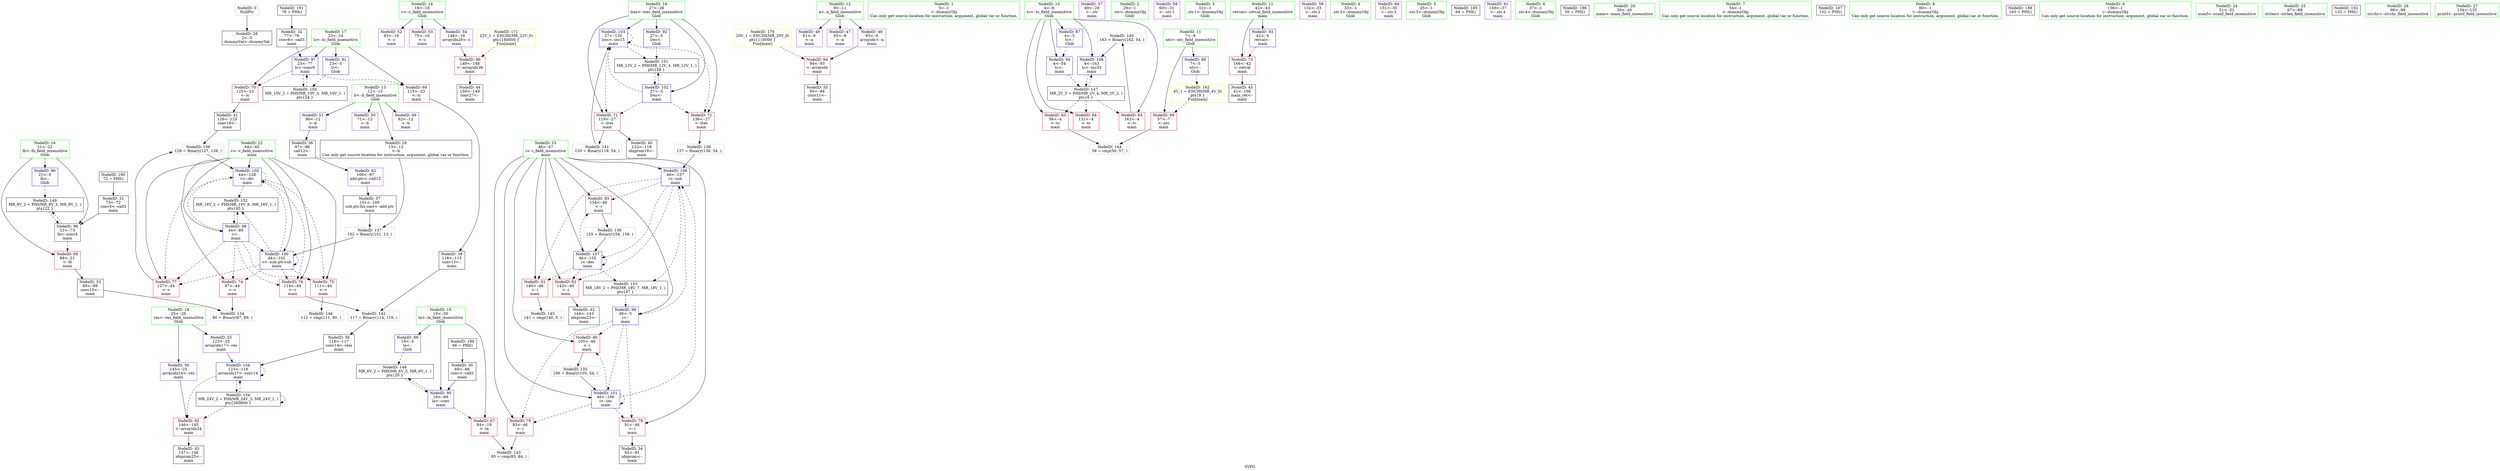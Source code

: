 digraph "SVFG" {
	label="SVFG";

	Node0x562af93e3f30 [shape=record,color=grey,label="{NodeID: 0\nNullPtr}"];
	Node0x562af93e3f30 -> Node0x562af93faa80[style=solid];
	Node0x562af93fbbf0 [shape=record,color=blue,label="{NodeID: 97\n23\<--77\nlc\<--conv6\nmain\n}"];
	Node0x562af93fbbf0 -> Node0x562af93fdc50[style=dashed];
	Node0x562af93fbbf0 -> Node0x562af93fdd20[style=dashed];
	Node0x562af93fbbf0 -> Node0x562af9408e90[style=dashed];
	Node0x562af93e34e0 [shape=record,color=green,label="{NodeID: 14\n16\<--18\nc\<--c_field_insensitive\nGlob }"];
	Node0x562af93e34e0 -> Node0x562af93fce80[style=solid];
	Node0x562af93e34e0 -> Node0x562af93fcf50[style=solid];
	Node0x562af93e34e0 -> Node0x562af93fd020[style=solid];
	Node0x562af93faa80 [shape=record,color=black,label="{NodeID: 28\n2\<--3\ndummyVal\<--dummyVal\n}"];
	Node0x562af93fb640 [shape=record,color=black,label="{NodeID: 42\n144\<--143\nidxprom23\<--\nmain\n}"];
	Node0x562af93fc940 [shape=record,color=grey,label="{NodeID: 139\n128 = Binary(127, 126, )\n}"];
	Node0x562af93fc940 -> Node0x562af93fc270[style=solid];
	Node0x562af93fd1c0 [shape=record,color=purple,label="{NodeID: 56\n145\<--25\narrayidx24\<--res\nmain\n}"];
	Node0x562af93fd1c0 -> Node0x562af93fe950[style=solid];
	Node0x562af9409d90 [shape=record,color=black,label="{NodeID: 153\nMR_18V_2 = PHI(MR_18V_7, MR_18V_1, )\npts\{47 \}\n}"];
	Node0x562af9409d90 -> Node0x562af93fbd90[style=dashed];
	Node0x562af93fdd20 [shape=record,color=red,label="{NodeID: 70\n125\<--23\n\<--lc\nmain\n}"];
	Node0x562af93fdd20 -> Node0x562af93fb570[style=solid];
	Node0x562af93fe880 [shape=record,color=red,label="{NodeID: 84\n94\<--93\n\<--arrayidx\nmain\n}"];
	Node0x562af93fe880 -> Node0x562af93fb090[style=solid];
	Node0x562af93e44e0 [shape=record,color=green,label="{NodeID: 1\n5\<--1\n\<--dummyObj\nCan only get source location for instruction, argument, global var or function.}"];
	Node0x562af93fbcc0 [shape=record,color=blue,label="{NodeID: 98\n44\<--80\nv\<--\nmain\n}"];
	Node0x562af93fbcc0 -> Node0x562af93fe060[style=dashed];
	Node0x562af93fbcc0 -> Node0x562af93fe130[style=dashed];
	Node0x562af93fbcc0 -> Node0x562af93fe200[style=dashed];
	Node0x562af93fbcc0 -> Node0x562af93fe2d0[style=dashed];
	Node0x562af93fbcc0 -> Node0x562af93fbe60[style=dashed];
	Node0x562af93fbcc0 -> Node0x562af93fc270[style=dashed];
	Node0x562af93fbcc0 -> Node0x562af9409890[style=dashed];
	Node0x562af93f9e10 [shape=record,color=green,label="{NodeID: 15\n19\<--20\nla\<--la_field_insensitive\nGlob }"];
	Node0x562af93f9e10 -> Node0x562af93fdab0[style=solid];
	Node0x562af93f9e10 -> Node0x562af93fecf0[style=solid];
	Node0x562af93f9e10 -> Node0x562af93ff290[style=solid];
	Node0x562af93fab80 [shape=record,color=black,label="{NodeID: 29\n13\<--12\n\<--b\nCan only get source location for instruction, argument, global var or function.}"];
	Node0x562af93fab80 -> Node0x562af93fc640[style=solid];
	Node0x562af93fb710 [shape=record,color=black,label="{NodeID: 43\n147\<--146\nidxprom25\<--\nmain\n}"];
	Node0x562af94029b0 [shape=record,color=grey,label="{NodeID: 140\n163 = Binary(162, 54, )\n}"];
	Node0x562af94029b0 -> Node0x562af9400550[style=solid];
	Node0x562af93fd290 [shape=record,color=purple,label="{NodeID: 57\n49\<--29\n\<--.str\nmain\n}"];
	Node0x562af940a290 [shape=record,color=black,label="{NodeID: 154\nMR_24V_2 = PHI(MR_24V_3, MR_24V_1, )\npts\{260000 \}\n}"];
	Node0x562af940a290 -> Node0x562af93fe950[style=dashed];
	Node0x562af940a290 -> Node0x562af93fc1a0[style=dashed];
	Node0x562af940a290 -> Node0x562af940a290[style=dashed];
	Node0x562af93fddf0 [shape=record,color=red,label="{NodeID: 71\n119\<--27\n\<--lres\nmain\n}"];
	Node0x562af93fddf0 -> Node0x562af93fb4a0[style=solid];
	Node0x562af93fddf0 -> Node0x562af9402ab0[style=solid];
	Node0x562af93fe950 [shape=record,color=red,label="{NodeID: 85\n146\<--145\n\<--arrayidx24\nmain\n}"];
	Node0x562af93fe950 -> Node0x562af93fb710[style=solid];
	Node0x562af93e2ca0 [shape=record,color=green,label="{NodeID: 2\n29\<--1\n.str\<--dummyObj\nGlob }"];
	Node0x562af93fbd90 [shape=record,color=blue,label="{NodeID: 99\n46\<--5\ni\<--\nmain\n}"];
	Node0x562af93fbd90 -> Node0x562af93fe3a0[style=dashed];
	Node0x562af93fbd90 -> Node0x562af93fe470[style=dashed];
	Node0x562af93fbd90 -> Node0x562af93fe540[style=dashed];
	Node0x562af93fbd90 -> Node0x562af93fbf30[style=dashed];
	Node0x562af93fbd90 -> Node0x562af94003b0[style=dashed];
	Node0x562af93f9f10 [shape=record,color=green,label="{NodeID: 16\n21\<--22\nlb\<--lb_field_insensitive\nGlob }"];
	Node0x562af93f9f10 -> Node0x562af93fdb80[style=solid];
	Node0x562af93f9f10 -> Node0x562af93fedf0[style=solid];
	Node0x562af93f9f10 -> Node0x562af93fbb20[style=solid];
	Node0x562af93fac80 [shape=record,color=black,label="{NodeID: 30\n69\<--66\nconv\<--call2\nmain\n}"];
	Node0x562af93fac80 -> Node0x562af93ff290[style=solid];
	Node0x562af93fb7e0 [shape=record,color=black,label="{NodeID: 44\n150\<--149\nconv27\<--\nmain\n}"];
	Node0x562af9402ab0 [shape=record,color=grey,label="{NodeID: 141\n120 = Binary(119, 54, )\n}"];
	Node0x562af9402ab0 -> Node0x562af93fc0d0[style=solid];
	Node0x562af93fd360 [shape=record,color=purple,label="{NodeID: 58\n60\<--31\n\<--.str.1\nmain\n}"];
	Node0x562af93fdec0 [shape=record,color=red,label="{NodeID: 72\n136\<--27\n\<--lres\nmain\n}"];
	Node0x562af93fdec0 -> Node0x562af93fc7c0[style=solid];
	Node0x562af93fea20 [shape=record,color=red,label="{NodeID: 86\n149\<--148\n\<--arrayidx26\nmain\n}"];
	Node0x562af93fea20 -> Node0x562af93fb7e0[style=solid];
	Node0x562af93f94c0 [shape=record,color=green,label="{NodeID: 3\n31\<--1\n.str.1\<--dummyObj\nGlob }"];
	Node0x562af93fbe60 [shape=record,color=blue,label="{NodeID: 100\n44\<--102\nv\<--sub.ptr.sub\nmain\n}"];
	Node0x562af93fbe60 -> Node0x562af93fe060[style=dashed];
	Node0x562af93fbe60 -> Node0x562af93fe130[style=dashed];
	Node0x562af93fbe60 -> Node0x562af93fe200[style=dashed];
	Node0x562af93fbe60 -> Node0x562af93fe2d0[style=dashed];
	Node0x562af93fbe60 -> Node0x562af93fbe60[style=dashed];
	Node0x562af93fbe60 -> Node0x562af93fc270[style=dashed];
	Node0x562af93fbe60 -> Node0x562af9409890[style=dashed];
	Node0x562af93fa010 [shape=record,color=green,label="{NodeID: 17\n23\<--24\nlc\<--lc_field_insensitive\nGlob }"];
	Node0x562af93fa010 -> Node0x562af93fdc50[style=solid];
	Node0x562af93fa010 -> Node0x562af93fdd20[style=solid];
	Node0x562af93fa010 -> Node0x562af93feef0[style=solid];
	Node0x562af93fa010 -> Node0x562af93fbbf0[style=solid];
	Node0x562af93fad50 [shape=record,color=black,label="{NodeID: 31\n73\<--72\nconv4\<--call3\nmain\n}"];
	Node0x562af93fad50 -> Node0x562af93fbb20[style=solid];
	Node0x562af93fb8b0 [shape=record,color=black,label="{NodeID: 45\n41\<--166\nmain_ret\<--\nmain\n}"];
	Node0x562af9402c30 [shape=record,color=grey,label="{NodeID: 142\n117 = Binary(114, 116, )\n}"];
	Node0x562af9402c30 -> Node0x562af93fb3d0[style=solid];
	Node0x562af93fd430 [shape=record,color=purple,label="{NodeID: 59\n132\<--33\n\<--.str.2\nmain\n}"];
	Node0x562af93fdf90 [shape=record,color=red,label="{NodeID: 73\n166\<--42\n\<--retval\nmain\n}"];
	Node0x562af93fdf90 -> Node0x562af93fb8b0[style=solid];
	Node0x562af940d7b0 [shape=record,color=yellow,style=double,label="{NodeID: 170\n20V_1 = ENCHI(MR_20V_0)\npts\{110000 \}\nFun[main]}"];
	Node0x562af940d7b0 -> Node0x562af93fe880[style=dashed];
	Node0x562af93feaf0 [shape=record,color=blue,label="{NodeID: 87\n4\<--5\ntc\<--\nGlob }"];
	Node0x562af93feaf0 -> Node0x562af93ff1c0[style=dashed];
	Node0x562af93f9550 [shape=record,color=green,label="{NodeID: 4\n33\<--1\n.str.2\<--dummyObj\nGlob }"];
	Node0x562af93fbf30 [shape=record,color=blue,label="{NodeID: 101\n46\<--106\ni\<--inc\nmain\n}"];
	Node0x562af93fbf30 -> Node0x562af93fe3a0[style=dashed];
	Node0x562af93fbf30 -> Node0x562af93fe470[style=dashed];
	Node0x562af93fbf30 -> Node0x562af93fe540[style=dashed];
	Node0x562af93fbf30 -> Node0x562af93fbf30[style=dashed];
	Node0x562af93fbf30 -> Node0x562af94003b0[style=dashed];
	Node0x562af93fa110 [shape=record,color=green,label="{NodeID: 18\n25\<--26\nres\<--res_field_insensitive\nGlob }"];
	Node0x562af93fa110 -> Node0x562af93fd0f0[style=solid];
	Node0x562af93fa110 -> Node0x562af93fd1c0[style=solid];
	Node0x562af93fae20 [shape=record,color=black,label="{NodeID: 32\n77\<--76\nconv6\<--call5\nmain\n}"];
	Node0x562af93fae20 -> Node0x562af93fbbf0[style=solid];
	Node0x562af93fb980 [shape=record,color=purple,label="{NodeID: 46\n61\<--9\n\<--a\nmain\n}"];
	Node0x562af9402db0 [shape=record,color=grey,label="{NodeID: 143\n85 = cmp(83, 84, )\n}"];
	Node0x562af93fd500 [shape=record,color=purple,label="{NodeID: 60\n151\<--35\n\<--.str.3\nmain\n}"];
	Node0x562af93fe060 [shape=record,color=red,label="{NodeID: 74\n87\<--44\n\<--v\nmain\n}"];
	Node0x562af93fe060 -> Node0x562af9401860[style=solid];
	Node0x562af940d890 [shape=record,color=yellow,style=double,label="{NodeID: 171\n22V_1 = ENCHI(MR_22V_0)\npts\{180000 \}\nFun[main]}"];
	Node0x562af940d890 -> Node0x562af93fea20[style=dashed];
	Node0x562af93febf0 [shape=record,color=blue,label="{NodeID: 88\n7\<--5\nntc\<--\nGlob }"];
	Node0x562af93febf0 -> Node0x562af940d0b0[style=dashed];
	Node0x562af93e2df0 [shape=record,color=green,label="{NodeID: 5\n35\<--1\n.str.3\<--dummyObj\nGlob }"];
	Node0x562af9415610 [shape=record,color=black,label="{NodeID: 185\n64 = PHI()\n}"];
	Node0x562af93fc000 [shape=record,color=blue,label="{NodeID: 102\n27\<--5\nlres\<--\nmain\n}"];
	Node0x562af93fc000 -> Node0x562af93fddf0[style=dashed];
	Node0x562af93fc000 -> Node0x562af93fdec0[style=dashed];
	Node0x562af93fc000 -> Node0x562af93fc0d0[style=dashed];
	Node0x562af93fc000 -> Node0x562af9409390[style=dashed];
	Node0x562af93fa210 [shape=record,color=green,label="{NodeID: 19\n27\<--28\nlres\<--lres_field_insensitive\nGlob }"];
	Node0x562af93fa210 -> Node0x562af93fddf0[style=solid];
	Node0x562af93fa210 -> Node0x562af93fdec0[style=solid];
	Node0x562af93fa210 -> Node0x562af93feff0[style=solid];
	Node0x562af93fa210 -> Node0x562af93fc000[style=solid];
	Node0x562af93fa210 -> Node0x562af93fc0d0[style=solid];
	Node0x562af93faef0 [shape=record,color=black,label="{NodeID: 33\n89\<--88\nconv10\<--\nmain\n}"];
	Node0x562af93faef0 -> Node0x562af9401860[style=solid];
	Node0x562af93fba50 [shape=record,color=purple,label="{NodeID: 47\n65\<--9\n\<--a\nmain\n}"];
	Node0x562af9402f30 [shape=record,color=grey,label="{NodeID: 144\n58 = cmp(56, 57, )\n}"];
	Node0x562af93fd5d0 [shape=record,color=purple,label="{NodeID: 61\n159\<--37\n\<--.str.4\nmain\n}"];
	Node0x562af93fe130 [shape=record,color=red,label="{NodeID: 75\n111\<--44\n\<--v\nmain\n}"];
	Node0x562af93fe130 -> Node0x562af9403230[style=solid];
	Node0x562af93fecf0 [shape=record,color=blue,label="{NodeID: 89\n19\<--5\nla\<--\nGlob }"];
	Node0x562af93fecf0 -> Node0x562af9408490[style=dashed];
	Node0x562af93e2e80 [shape=record,color=green,label="{NodeID: 6\n37\<--1\n.str.4\<--dummyObj\nGlob }"];
	Node0x562af9415710 [shape=record,color=black,label="{NodeID: 186\n50 = PHI()\n}"];
	Node0x562af93fc0d0 [shape=record,color=blue,label="{NodeID: 103\n27\<--120\nlres\<--inc15\nmain\n}"];
	Node0x562af93fc0d0 -> Node0x562af93fddf0[style=dashed];
	Node0x562af93fc0d0 -> Node0x562af93fdec0[style=dashed];
	Node0x562af93fc0d0 -> Node0x562af93fc0d0[style=dashed];
	Node0x562af93fc0d0 -> Node0x562af9409390[style=dashed];
	Node0x562af93fa310 [shape=record,color=green,label="{NodeID: 20\n39\<--40\nmain\<--main_field_insensitive\n}"];
	Node0x562af93fafc0 [shape=record,color=black,label="{NodeID: 34\n92\<--91\nidxprom\<--\nmain\n}"];
	Node0x562af93fcb40 [shape=record,color=purple,label="{NodeID: 48\n93\<--9\narrayidx\<--a\nmain\n}"];
	Node0x562af93fcb40 -> Node0x562af93fe880[style=solid];
	Node0x562af94030b0 [shape=record,color=grey,label="{NodeID: 145\n141 = cmp(140, 5, )\n}"];
	Node0x562af93fd6a0 [shape=record,color=purple,label="{NodeID: 62\n100\<--97\nadd.ptr\<--call12\nmain\n}"];
	Node0x562af93fd6a0 -> Node0x562af93fb230[style=solid];
	Node0x562af93fe200 [shape=record,color=red,label="{NodeID: 76\n114\<--44\n\<--v\nmain\n}"];
	Node0x562af93fe200 -> Node0x562af9402c30[style=solid];
	Node0x562af93fedf0 [shape=record,color=blue,label="{NodeID: 90\n21\<--5\nlb\<--\nGlob }"];
	Node0x562af93fedf0 -> Node0x562af9408990[style=dashed];
	Node0x562af93e2f10 [shape=record,color=green,label="{NodeID: 7\n54\<--1\n\<--dummyObj\nCan only get source location for instruction, argument, global var or function.}"];
	Node0x562af9415810 [shape=record,color=black,label="{NodeID: 187\n152 = PHI()\n}"];
	Node0x562af93fc1a0 [shape=record,color=blue,label="{NodeID: 104\n123\<--118\narrayidx17\<--conv14\nmain\n}"];
	Node0x562af93fc1a0 -> Node0x562af93fe950[style=dashed];
	Node0x562af93fc1a0 -> Node0x562af93fc1a0[style=dashed];
	Node0x562af93fc1a0 -> Node0x562af940a290[style=dashed];
	Node0x562af93fa410 [shape=record,color=green,label="{NodeID: 21\n42\<--43\nretval\<--retval_field_insensitive\nmain\n}"];
	Node0x562af93fa410 -> Node0x562af93fdf90[style=solid];
	Node0x562af93fa410 -> Node0x562af93ff0f0[style=solid];
	Node0x562af93fb090 [shape=record,color=black,label="{NodeID: 35\n95\<--94\nconv11\<--\nmain\n}"];
	Node0x562af93fcc10 [shape=record,color=purple,label="{NodeID: 49\n62\<--12\n\<--b\nmain\n}"];
	Node0x562af9403230 [shape=record,color=grey,label="{NodeID: 146\n112 = cmp(111, 80, )\n}"];
	Node0x562af93fd770 [shape=record,color=red,label="{NodeID: 63\n56\<--4\n\<--tc\nmain\n}"];
	Node0x562af93fd770 -> Node0x562af9402f30[style=solid];
	Node0x562af93fe2d0 [shape=record,color=red,label="{NodeID: 77\n127\<--44\n\<--v\nmain\n}"];
	Node0x562af93fe2d0 -> Node0x562af93fc940[style=solid];
	Node0x562af93feef0 [shape=record,color=blue,label="{NodeID: 91\n23\<--5\nlc\<--\nGlob }"];
	Node0x562af93feef0 -> Node0x562af9408e90[style=dashed];
	Node0x562af93f9800 [shape=record,color=green,label="{NodeID: 8\n80\<--1\n\<--dummyObj\nCan only get source location for instruction, argument, global var or function.}"];
	Node0x562af9415910 [shape=record,color=black,label="{NodeID: 188\n160 = PHI()\n}"];
	Node0x562af93fc270 [shape=record,color=blue,label="{NodeID: 105\n44\<--128\nv\<--div\nmain\n}"];
	Node0x562af93fc270 -> Node0x562af93fe130[style=dashed];
	Node0x562af93fc270 -> Node0x562af93fe200[style=dashed];
	Node0x562af93fc270 -> Node0x562af93fe2d0[style=dashed];
	Node0x562af93fc270 -> Node0x562af93fc270[style=dashed];
	Node0x562af93fc270 -> Node0x562af9409890[style=dashed];
	Node0x562af93fa4e0 [shape=record,color=green,label="{NodeID: 22\n44\<--45\nv\<--v_field_insensitive\nmain\n}"];
	Node0x562af93fa4e0 -> Node0x562af93fe060[style=solid];
	Node0x562af93fa4e0 -> Node0x562af93fe130[style=solid];
	Node0x562af93fa4e0 -> Node0x562af93fe200[style=solid];
	Node0x562af93fa4e0 -> Node0x562af93fe2d0[style=solid];
	Node0x562af93fa4e0 -> Node0x562af93fbcc0[style=solid];
	Node0x562af93fa4e0 -> Node0x562af93fbe60[style=solid];
	Node0x562af93fa4e0 -> Node0x562af93fc270[style=solid];
	Node0x562af93fb160 [shape=record,color=black,label="{NodeID: 36\n97\<--96\ncall12\<--\nmain\n}"];
	Node0x562af93fb160 -> Node0x562af93fd6a0[style=solid];
	Node0x562af93fcce0 [shape=record,color=purple,label="{NodeID: 50\n71\<--12\n\<--b\nmain\n}"];
	Node0x562af9407f90 [shape=record,color=black,label="{NodeID: 147\nMR_2V_3 = PHI(MR_2V_4, MR_2V_2, )\npts\{6 \}\n}"];
	Node0x562af9407f90 -> Node0x562af93fd770[style=dashed];
	Node0x562af9407f90 -> Node0x562af93fd840[style=dashed];
	Node0x562af9407f90 -> Node0x562af93fd910[style=dashed];
	Node0x562af9407f90 -> Node0x562af9400550[style=dashed];
	Node0x562af93fd840 [shape=record,color=red,label="{NodeID: 64\n131\<--4\n\<--tc\nmain\n}"];
	Node0x562af93fe3a0 [shape=record,color=red,label="{NodeID: 78\n83\<--46\n\<--i\nmain\n}"];
	Node0x562af93fe3a0 -> Node0x562af9402db0[style=solid];
	Node0x562af93feff0 [shape=record,color=blue,label="{NodeID: 92\n27\<--5\nlres\<--\nGlob }"];
	Node0x562af93feff0 -> Node0x562af9409390[style=dashed];
	Node0x562af93f9890 [shape=record,color=green,label="{NodeID: 9\n156\<--1\n\<--dummyObj\nCan only get source location for instruction, argument, global var or function.}"];
	Node0x562af9415ee0 [shape=record,color=black,label="{NodeID: 189\n66 = PHI()\n}"];
	Node0x562af9415ee0 -> Node0x562af93fac80[style=solid];
	Node0x562af94003b0 [shape=record,color=blue,label="{NodeID: 106\n46\<--137\ni\<--sub\nmain\n}"];
	Node0x562af94003b0 -> Node0x562af93fe610[style=dashed];
	Node0x562af94003b0 -> Node0x562af93fe6e0[style=dashed];
	Node0x562af94003b0 -> Node0x562af93fe7b0[style=dashed];
	Node0x562af94003b0 -> Node0x562af9400480[style=dashed];
	Node0x562af94003b0 -> Node0x562af9409d90[style=dashed];
	Node0x562af93fa5b0 [shape=record,color=green,label="{NodeID: 23\n46\<--47\ni\<--i_field_insensitive\nmain\n}"];
	Node0x562af93fa5b0 -> Node0x562af93fe3a0[style=solid];
	Node0x562af93fa5b0 -> Node0x562af93fe470[style=solid];
	Node0x562af93fa5b0 -> Node0x562af93fe540[style=solid];
	Node0x562af93fa5b0 -> Node0x562af93fe610[style=solid];
	Node0x562af93fa5b0 -> Node0x562af93fe6e0[style=solid];
	Node0x562af93fa5b0 -> Node0x562af93fe7b0[style=solid];
	Node0x562af93fa5b0 -> Node0x562af93fbd90[style=solid];
	Node0x562af93fa5b0 -> Node0x562af93fbf30[style=solid];
	Node0x562af93fa5b0 -> Node0x562af94003b0[style=solid];
	Node0x562af93fa5b0 -> Node0x562af9400480[style=solid];
	Node0x562af93fb230 [shape=record,color=black,label="{NodeID: 37\n101\<--100\nsub.ptr.lhs.cast\<--add.ptr\nmain\n}"];
	Node0x562af93fb230 -> Node0x562af93fc640[style=solid];
	Node0x562af9401860 [shape=record,color=grey,label="{NodeID: 134\n90 = Binary(87, 89, )\n}"];
	Node0x562af93fcdb0 [shape=record,color=purple,label="{NodeID: 51\n96\<--12\n\<--b\nmain\n}"];
	Node0x562af93fcdb0 -> Node0x562af93fb160[style=solid];
	Node0x562af9408490 [shape=record,color=black,label="{NodeID: 148\nMR_6V_2 = PHI(MR_6V_3, MR_6V_1, )\npts\{20 \}\n}"];
	Node0x562af9408490 -> Node0x562af93ff290[style=dashed];
	Node0x562af93fd910 [shape=record,color=red,label="{NodeID: 65\n162\<--4\n\<--tc\nmain\n}"];
	Node0x562af93fd910 -> Node0x562af94029b0[style=solid];
	Node0x562af940d0b0 [shape=record,color=yellow,style=double,label="{NodeID: 162\n4V_1 = ENCHI(MR_4V_0)\npts\{8 \}\nFun[main]}"];
	Node0x562af940d0b0 -> Node0x562af93fd9e0[style=dashed];
	Node0x562af93fe470 [shape=record,color=red,label="{NodeID: 79\n91\<--46\n\<--i\nmain\n}"];
	Node0x562af93fe470 -> Node0x562af93fafc0[style=solid];
	Node0x562af93ff0f0 [shape=record,color=blue,label="{NodeID: 93\n42\<--5\nretval\<--\nmain\n}"];
	Node0x562af93ff0f0 -> Node0x562af93fdf90[style=dashed];
	Node0x562af93f9990 [shape=record,color=green,label="{NodeID: 10\n4\<--6\ntc\<--tc_field_insensitive\nGlob }"];
	Node0x562af93f9990 -> Node0x562af93fd770[style=solid];
	Node0x562af93f9990 -> Node0x562af93fd840[style=solid];
	Node0x562af93f9990 -> Node0x562af93fd910[style=solid];
	Node0x562af93f9990 -> Node0x562af93feaf0[style=solid];
	Node0x562af93f9990 -> Node0x562af93ff1c0[style=solid];
	Node0x562af93f9990 -> Node0x562af9400550[style=solid];
	Node0x562af9416040 [shape=record,color=black,label="{NodeID: 190\n72 = PHI()\n}"];
	Node0x562af9416040 -> Node0x562af93fad50[style=solid];
	Node0x562af9400480 [shape=record,color=blue,label="{NodeID: 107\n46\<--155\ni\<--dec\nmain\n}"];
	Node0x562af9400480 -> Node0x562af93fe610[style=dashed];
	Node0x562af9400480 -> Node0x562af93fe6e0[style=dashed];
	Node0x562af9400480 -> Node0x562af93fe7b0[style=dashed];
	Node0x562af9400480 -> Node0x562af9400480[style=dashed];
	Node0x562af9400480 -> Node0x562af9409d90[style=dashed];
	Node0x562af93fa680 [shape=record,color=green,label="{NodeID: 24\n51\<--52\nscanf\<--scanf_field_insensitive\n}"];
	Node0x562af93fb300 [shape=record,color=black,label="{NodeID: 38\n116\<--115\nconv13\<--\nmain\n}"];
	Node0x562af93fb300 -> Node0x562af9402c30[style=solid];
	Node0x562af93fc340 [shape=record,color=grey,label="{NodeID: 135\n106 = Binary(105, 54, )\n}"];
	Node0x562af93fc340 -> Node0x562af93fbf30[style=solid];
	Node0x562af93fce80 [shape=record,color=purple,label="{NodeID: 52\n63\<--16\n\<--c\nmain\n}"];
	Node0x562af9408990 [shape=record,color=black,label="{NodeID: 149\nMR_8V_2 = PHI(MR_8V_3, MR_8V_1, )\npts\{22 \}\n}"];
	Node0x562af9408990 -> Node0x562af93fbb20[style=dashed];
	Node0x562af93fd9e0 [shape=record,color=red,label="{NodeID: 66\n57\<--7\n\<--ntc\nmain\n}"];
	Node0x562af93fd9e0 -> Node0x562af9402f30[style=solid];
	Node0x562af93fe540 [shape=record,color=red,label="{NodeID: 80\n105\<--46\n\<--i\nmain\n}"];
	Node0x562af93fe540 -> Node0x562af93fc340[style=solid];
	Node0x562af93ff1c0 [shape=record,color=blue,label="{NodeID: 94\n4\<--54\ntc\<--\nmain\n}"];
	Node0x562af93ff1c0 -> Node0x562af9407f90[style=dashed];
	Node0x562af93e3210 [shape=record,color=green,label="{NodeID: 11\n7\<--8\nntc\<--ntc_field_insensitive\nGlob }"];
	Node0x562af93e3210 -> Node0x562af93fd9e0[style=solid];
	Node0x562af93e3210 -> Node0x562af93febf0[style=solid];
	Node0x562af9416140 [shape=record,color=black,label="{NodeID: 191\n76 = PHI()\n}"];
	Node0x562af9416140 -> Node0x562af93fae20[style=solid];
	Node0x562af9400550 [shape=record,color=blue,label="{NodeID: 108\n4\<--163\ntc\<--inc33\nmain\n}"];
	Node0x562af9400550 -> Node0x562af9407f90[style=dashed];
	Node0x562af93fa780 [shape=record,color=green,label="{NodeID: 25\n67\<--68\nstrlen\<--strlen_field_insensitive\n}"];
	Node0x562af93fb3d0 [shape=record,color=black,label="{NodeID: 39\n118\<--117\nconv14\<--rem\nmain\n}"];
	Node0x562af93fb3d0 -> Node0x562af93fc1a0[style=solid];
	Node0x562af93fc4c0 [shape=record,color=grey,label="{NodeID: 136\n155 = Binary(154, 156, )\n}"];
	Node0x562af93fc4c0 -> Node0x562af9400480[style=solid];
	Node0x562af93fcf50 [shape=record,color=purple,label="{NodeID: 53\n75\<--16\n\<--c\nmain\n}"];
	Node0x562af9408e90 [shape=record,color=black,label="{NodeID: 150\nMR_10V_2 = PHI(MR_10V_3, MR_10V_1, )\npts\{24 \}\n}"];
	Node0x562af9408e90 -> Node0x562af93fbbf0[style=dashed];
	Node0x562af93fdab0 [shape=record,color=red,label="{NodeID: 67\n84\<--19\n\<--la\nmain\n}"];
	Node0x562af93fdab0 -> Node0x562af9402db0[style=solid];
	Node0x562af93fe610 [shape=record,color=red,label="{NodeID: 81\n140\<--46\n\<--i\nmain\n}"];
	Node0x562af93fe610 -> Node0x562af94030b0[style=solid];
	Node0x562af93ff290 [shape=record,color=blue,label="{NodeID: 95\n19\<--69\nla\<--conv\nmain\n}"];
	Node0x562af93ff290 -> Node0x562af93fdab0[style=dashed];
	Node0x562af93ff290 -> Node0x562af9408490[style=dashed];
	Node0x562af93e32e0 [shape=record,color=green,label="{NodeID: 12\n9\<--11\na\<--a_field_insensitive\nGlob }"];
	Node0x562af93e32e0 -> Node0x562af93fb980[style=solid];
	Node0x562af93e32e0 -> Node0x562af93fba50[style=solid];
	Node0x562af93e32e0 -> Node0x562af93fcb40[style=solid];
	Node0x562af93ff360 [shape=record,color=black,label="{NodeID: 192\n133 = PHI()\n}"];
	Node0x562af93fa880 [shape=record,color=green,label="{NodeID: 26\n98\<--99\nstrchr\<--strchr_field_insensitive\n}"];
	Node0x562af93fb4a0 [shape=record,color=black,label="{NodeID: 40\n122\<--119\nidxprom16\<--\nmain\n}"];
	Node0x562af93fc640 [shape=record,color=grey,label="{NodeID: 137\n102 = Binary(101, 13, )\n}"];
	Node0x562af93fc640 -> Node0x562af93fbe60[style=solid];
	Node0x562af93fd020 [shape=record,color=purple,label="{NodeID: 54\n148\<--16\narrayidx26\<--c\nmain\n}"];
	Node0x562af93fd020 -> Node0x562af93fea20[style=solid];
	Node0x562af9409390 [shape=record,color=black,label="{NodeID: 151\nMR_12V_2 = PHI(MR_12V_4, MR_12V_1, )\npts\{28 \}\n}"];
	Node0x562af9409390 -> Node0x562af93fc000[style=dashed];
	Node0x562af93fdb80 [shape=record,color=red,label="{NodeID: 68\n88\<--21\n\<--lb\nmain\n}"];
	Node0x562af93fdb80 -> Node0x562af93faef0[style=solid];
	Node0x562af93fe6e0 [shape=record,color=red,label="{NodeID: 82\n143\<--46\n\<--i\nmain\n}"];
	Node0x562af93fe6e0 -> Node0x562af93fb640[style=solid];
	Node0x562af93fbb20 [shape=record,color=blue,label="{NodeID: 96\n21\<--73\nlb\<--conv4\nmain\n}"];
	Node0x562af93fbb20 -> Node0x562af93fdb80[style=dashed];
	Node0x562af93fbb20 -> Node0x562af9408990[style=dashed];
	Node0x562af93e33e0 [shape=record,color=green,label="{NodeID: 13\n12\<--15\nb\<--b_field_insensitive\nGlob }"];
	Node0x562af93e33e0 -> Node0x562af93fab80[style=solid];
	Node0x562af93e33e0 -> Node0x562af93fcc10[style=solid];
	Node0x562af93e33e0 -> Node0x562af93fcce0[style=solid];
	Node0x562af93e33e0 -> Node0x562af93fcdb0[style=solid];
	Node0x562af93fa980 [shape=record,color=green,label="{NodeID: 27\n134\<--135\nprintf\<--printf_field_insensitive\n}"];
	Node0x562af93fb570 [shape=record,color=black,label="{NodeID: 41\n126\<--125\nconv18\<--\nmain\n}"];
	Node0x562af93fb570 -> Node0x562af93fc940[style=solid];
	Node0x562af93fc7c0 [shape=record,color=grey,label="{NodeID: 138\n137 = Binary(136, 54, )\n}"];
	Node0x562af93fc7c0 -> Node0x562af94003b0[style=solid];
	Node0x562af93fd0f0 [shape=record,color=purple,label="{NodeID: 55\n123\<--25\narrayidx17\<--res\nmain\n}"];
	Node0x562af93fd0f0 -> Node0x562af93fc1a0[style=solid];
	Node0x562af9409890 [shape=record,color=black,label="{NodeID: 152\nMR_16V_2 = PHI(MR_16V_6, MR_16V_1, )\npts\{45 \}\n}"];
	Node0x562af9409890 -> Node0x562af93fbcc0[style=dashed];
	Node0x562af93fdc50 [shape=record,color=red,label="{NodeID: 69\n115\<--23\n\<--lc\nmain\n}"];
	Node0x562af93fdc50 -> Node0x562af93fb300[style=solid];
	Node0x562af93fe7b0 [shape=record,color=red,label="{NodeID: 83\n154\<--46\n\<--i\nmain\n}"];
	Node0x562af93fe7b0 -> Node0x562af93fc4c0[style=solid];
}
